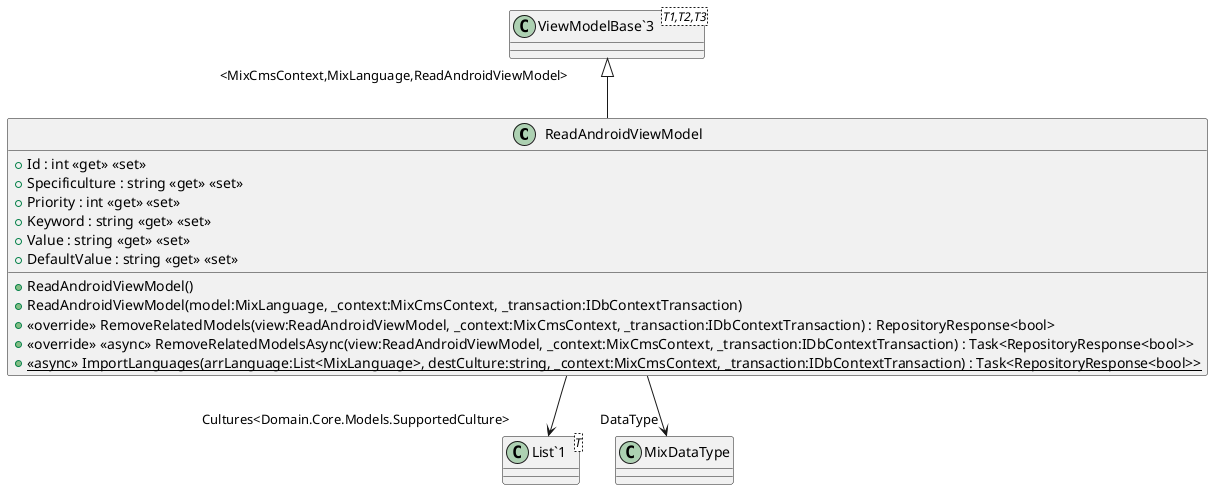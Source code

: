 @startuml
class ReadAndroidViewModel {
    + Id : int <<get>> <<set>>
    + Specificulture : string <<get>> <<set>>
    + Priority : int <<get>> <<set>>
    + Keyword : string <<get>> <<set>>
    + Value : string <<get>> <<set>>
    + DefaultValue : string <<get>> <<set>>
    + ReadAndroidViewModel()
    + ReadAndroidViewModel(model:MixLanguage, _context:MixCmsContext, _transaction:IDbContextTransaction)
    + <<override>> RemoveRelatedModels(view:ReadAndroidViewModel, _context:MixCmsContext, _transaction:IDbContextTransaction) : RepositoryResponse<bool>
    + <<override>> <<async>> RemoveRelatedModelsAsync(view:ReadAndroidViewModel, _context:MixCmsContext, _transaction:IDbContextTransaction) : Task<RepositoryResponse<bool>>
    + {static} <<async>> ImportLanguages(arrLanguage:List<MixLanguage>, destCulture:string, _context:MixCmsContext, _transaction:IDbContextTransaction) : Task<RepositoryResponse<bool>>
}
class "ViewModelBase`3"<T1,T2,T3> {
}
class "List`1"<T> {
}
"ViewModelBase`3" "<MixCmsContext,MixLanguage,ReadAndroidViewModel>" <|-- ReadAndroidViewModel
ReadAndroidViewModel --> "Cultures<Domain.Core.Models.SupportedCulture>" "List`1"
ReadAndroidViewModel --> "DataType" MixDataType
@enduml
